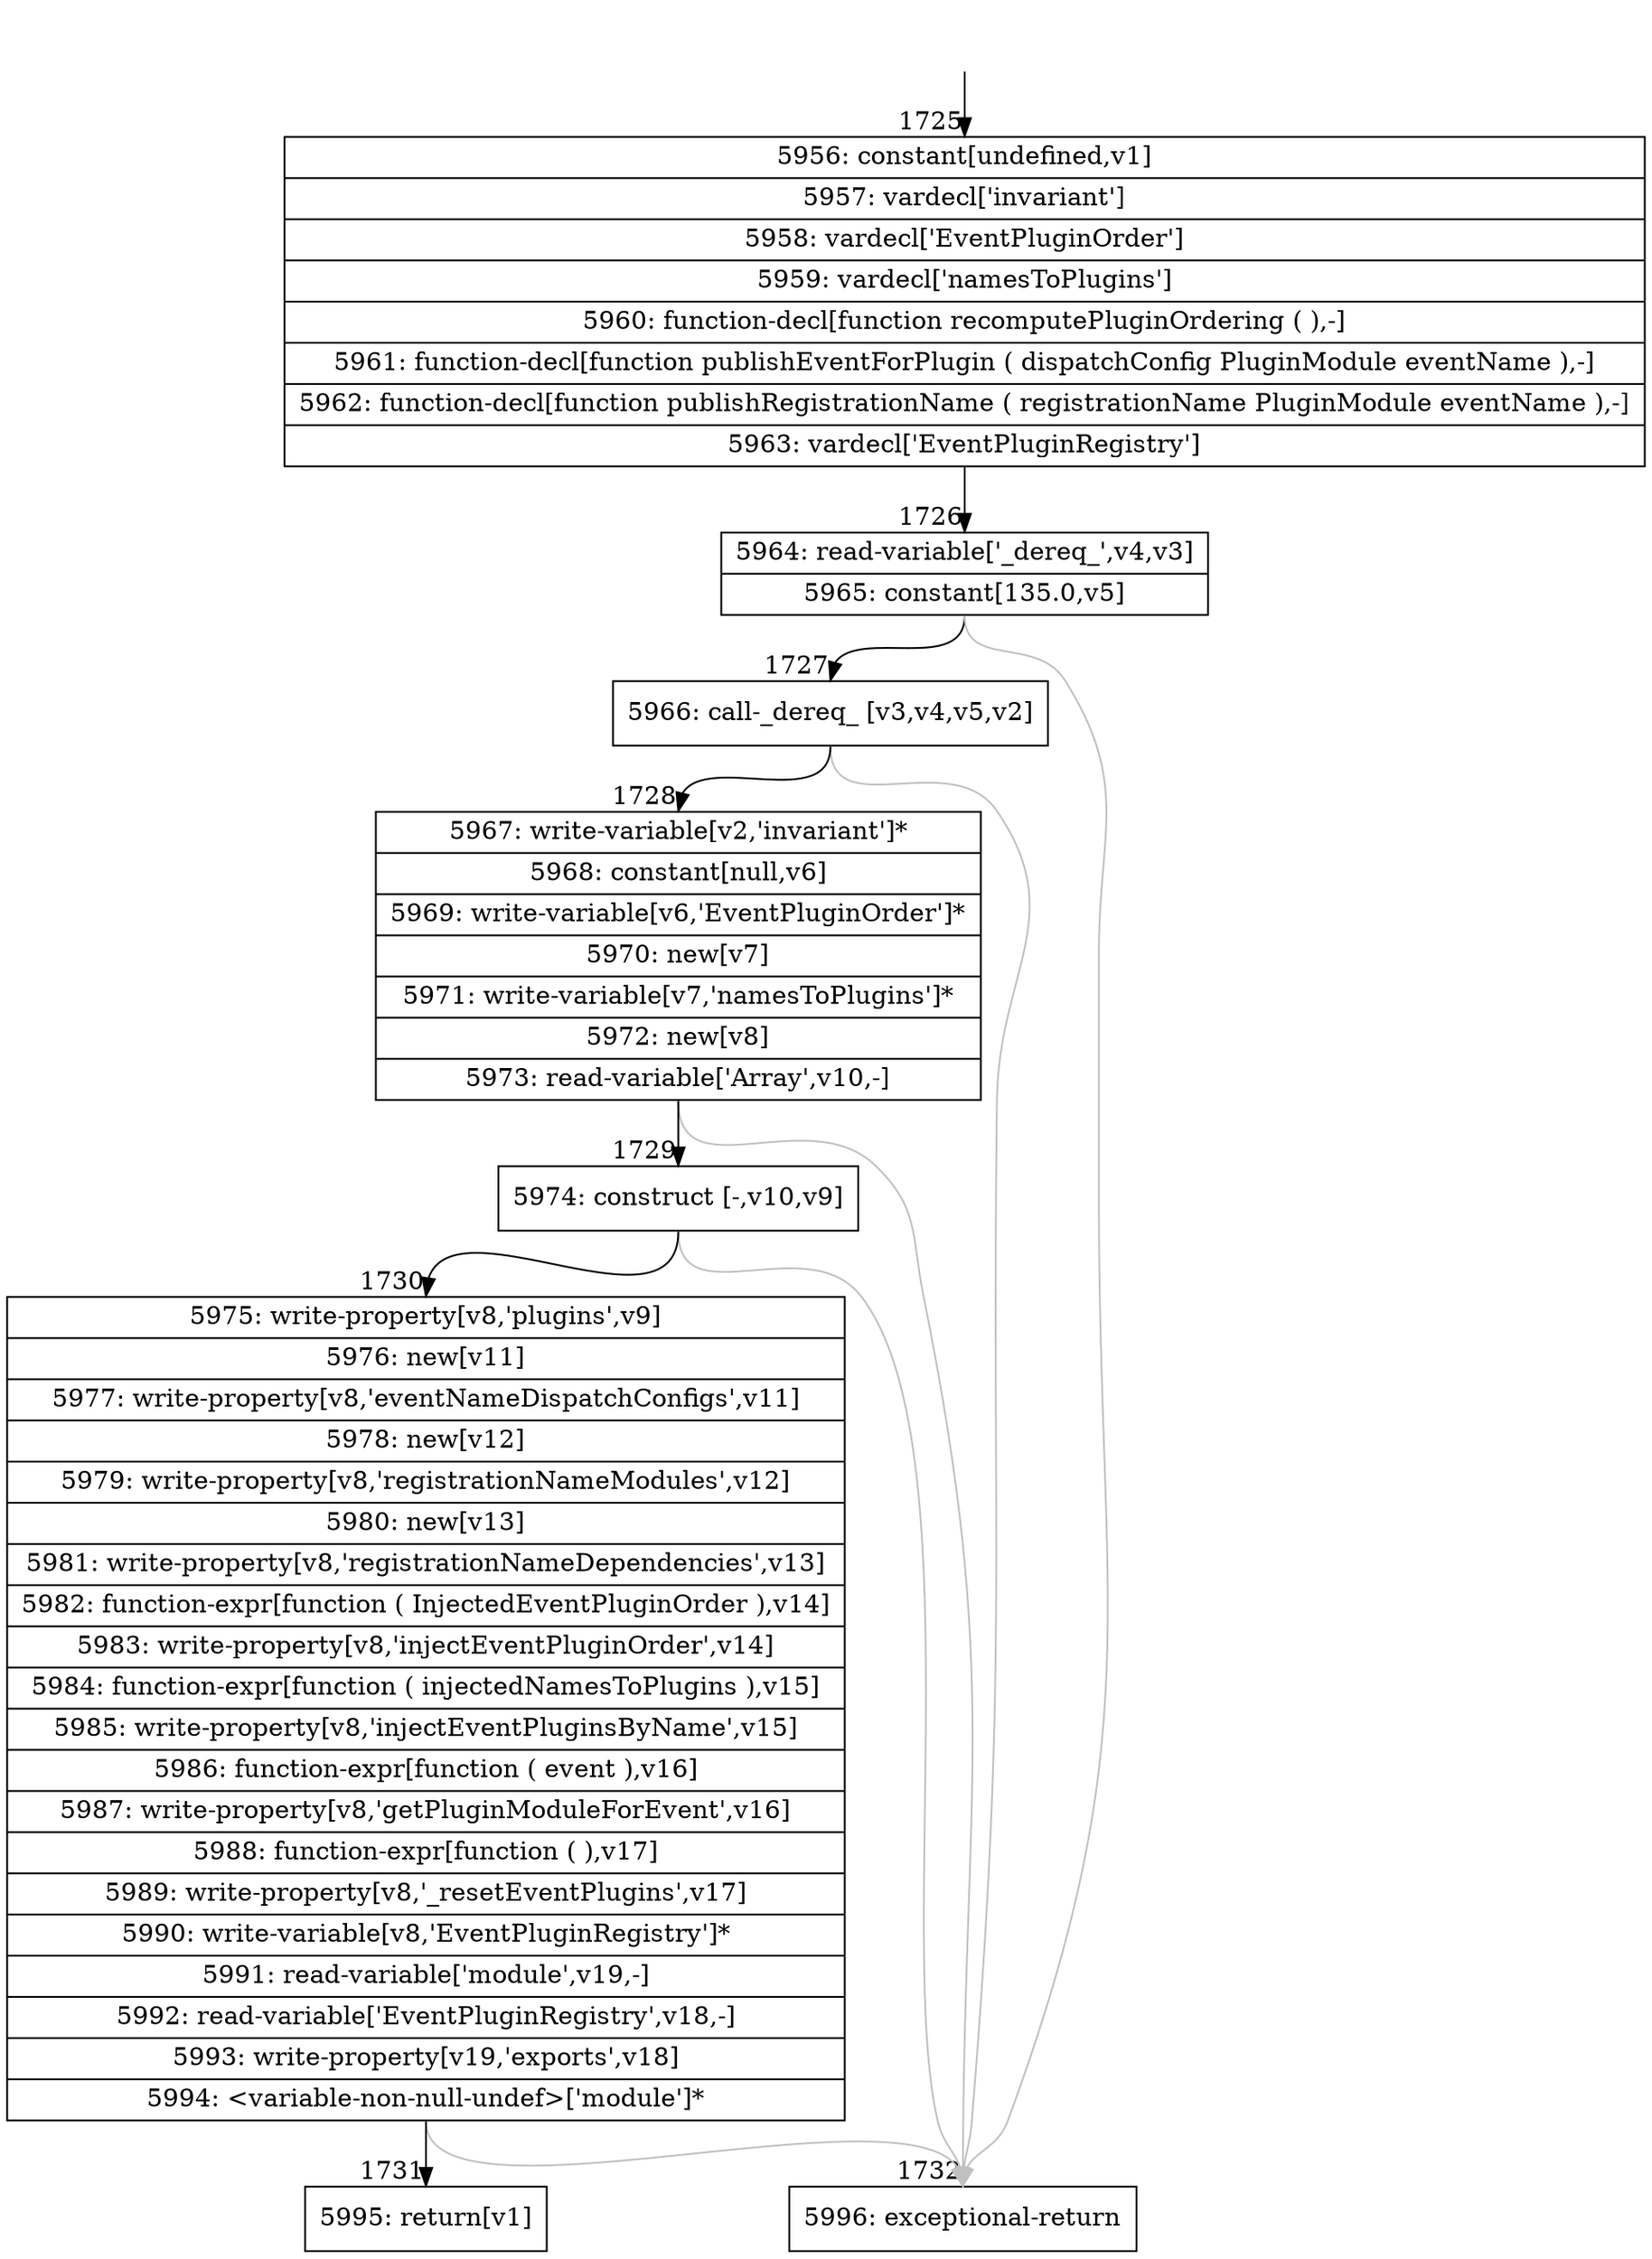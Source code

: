 digraph {
rankdir="TD"
BB_entry106[shape=none,label=""];
BB_entry106 -> BB1725 [tailport=s, headport=n, headlabel="    1725"]
BB1725 [shape=record label="{5956: constant[undefined,v1]|5957: vardecl['invariant']|5958: vardecl['EventPluginOrder']|5959: vardecl['namesToPlugins']|5960: function-decl[function recomputePluginOrdering ( ),-]|5961: function-decl[function publishEventForPlugin ( dispatchConfig PluginModule eventName ),-]|5962: function-decl[function publishRegistrationName ( registrationName PluginModule eventName ),-]|5963: vardecl['EventPluginRegistry']}" ] 
BB1725 -> BB1726 [tailport=s, headport=n, headlabel="      1726"]
BB1726 [shape=record label="{5964: read-variable['_dereq_',v4,v3]|5965: constant[135.0,v5]}" ] 
BB1726 -> BB1727 [tailport=s, headport=n, headlabel="      1727"]
BB1726 -> BB1732 [tailport=s, headport=n, color=gray, headlabel="      1732"]
BB1727 [shape=record label="{5966: call-_dereq_ [v3,v4,v5,v2]}" ] 
BB1727 -> BB1728 [tailport=s, headport=n, headlabel="      1728"]
BB1727 -> BB1732 [tailport=s, headport=n, color=gray]
BB1728 [shape=record label="{5967: write-variable[v2,'invariant']*|5968: constant[null,v6]|5969: write-variable[v6,'EventPluginOrder']*|5970: new[v7]|5971: write-variable[v7,'namesToPlugins']*|5972: new[v8]|5973: read-variable['Array',v10,-]}" ] 
BB1728 -> BB1729 [tailport=s, headport=n, headlabel="      1729"]
BB1728 -> BB1732 [tailport=s, headport=n, color=gray]
BB1729 [shape=record label="{5974: construct [-,v10,v9]}" ] 
BB1729 -> BB1730 [tailport=s, headport=n, headlabel="      1730"]
BB1729 -> BB1732 [tailport=s, headport=n, color=gray]
BB1730 [shape=record label="{5975: write-property[v8,'plugins',v9]|5976: new[v11]|5977: write-property[v8,'eventNameDispatchConfigs',v11]|5978: new[v12]|5979: write-property[v8,'registrationNameModules',v12]|5980: new[v13]|5981: write-property[v8,'registrationNameDependencies',v13]|5982: function-expr[function ( InjectedEventPluginOrder ),v14]|5983: write-property[v8,'injectEventPluginOrder',v14]|5984: function-expr[function ( injectedNamesToPlugins ),v15]|5985: write-property[v8,'injectEventPluginsByName',v15]|5986: function-expr[function ( event ),v16]|5987: write-property[v8,'getPluginModuleForEvent',v16]|5988: function-expr[function ( ),v17]|5989: write-property[v8,'_resetEventPlugins',v17]|5990: write-variable[v8,'EventPluginRegistry']*|5991: read-variable['module',v19,-]|5992: read-variable['EventPluginRegistry',v18,-]|5993: write-property[v19,'exports',v18]|5994: \<variable-non-null-undef\>['module']*}" ] 
BB1730 -> BB1731 [tailport=s, headport=n, headlabel="      1731"]
BB1730 -> BB1732 [tailport=s, headport=n, color=gray]
BB1731 [shape=record label="{5995: return[v1]}" ] 
BB1732 [shape=record label="{5996: exceptional-return}" ] 
//#$~ 3185
}
